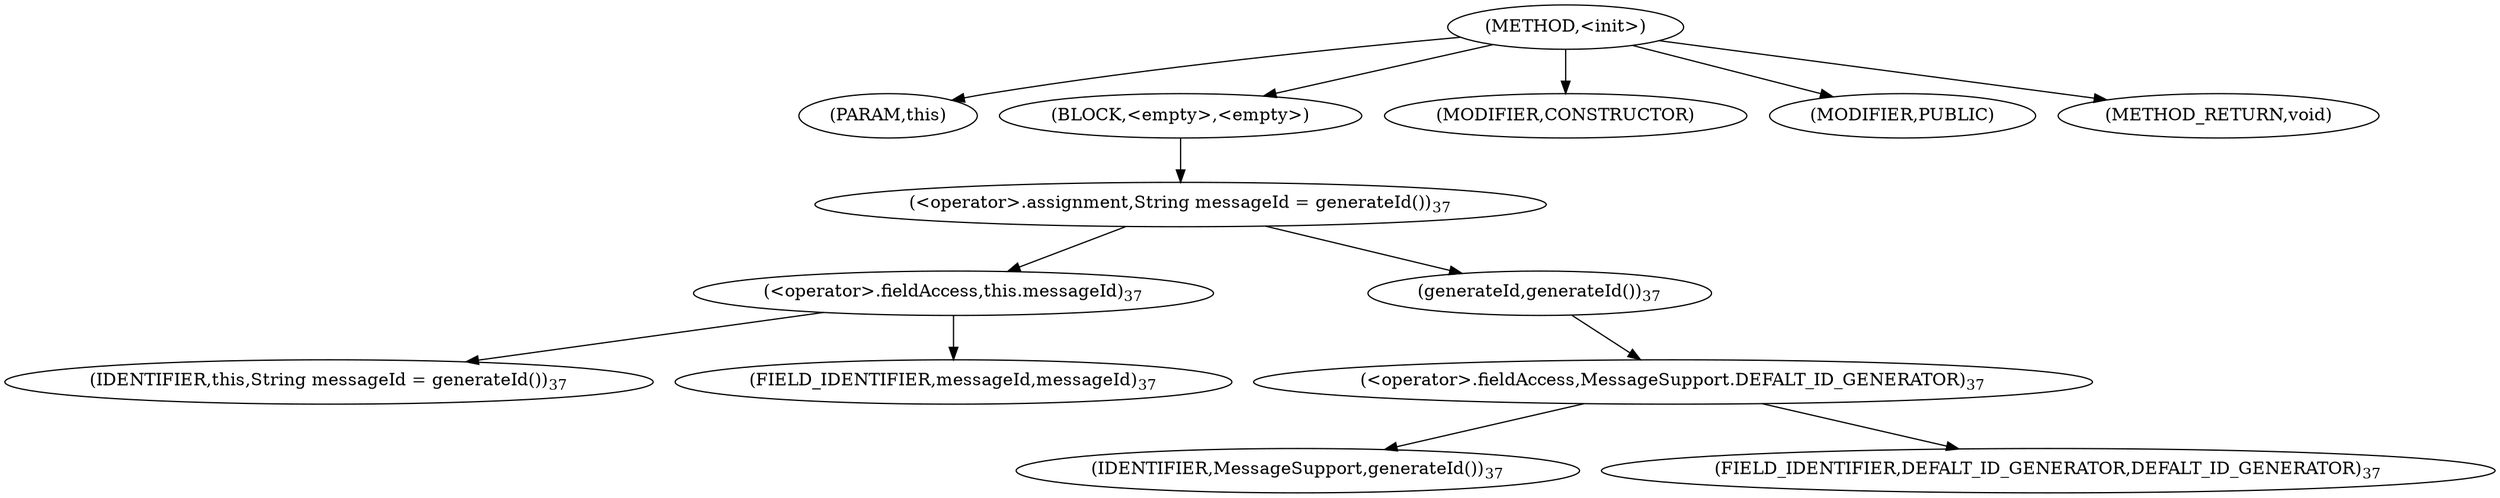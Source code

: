 digraph "&lt;init&gt;" {  
"242" [label = <(METHOD,&lt;init&gt;)> ]
"243" [label = <(PARAM,this)> ]
"244" [label = <(BLOCK,&lt;empty&gt;,&lt;empty&gt;)> ]
"245" [label = <(&lt;operator&gt;.assignment,String messageId = generateId())<SUB>37</SUB>> ]
"246" [label = <(&lt;operator&gt;.fieldAccess,this.messageId)<SUB>37</SUB>> ]
"247" [label = <(IDENTIFIER,this,String messageId = generateId())<SUB>37</SUB>> ]
"248" [label = <(FIELD_IDENTIFIER,messageId,messageId)<SUB>37</SUB>> ]
"249" [label = <(generateId,generateId())<SUB>37</SUB>> ]
"250" [label = <(&lt;operator&gt;.fieldAccess,MessageSupport.DEFALT_ID_GENERATOR)<SUB>37</SUB>> ]
"251" [label = <(IDENTIFIER,MessageSupport,generateId())<SUB>37</SUB>> ]
"252" [label = <(FIELD_IDENTIFIER,DEFALT_ID_GENERATOR,DEFALT_ID_GENERATOR)<SUB>37</SUB>> ]
"253" [label = <(MODIFIER,CONSTRUCTOR)> ]
"254" [label = <(MODIFIER,PUBLIC)> ]
"255" [label = <(METHOD_RETURN,void)> ]
  "242" -> "243" 
  "242" -> "244" 
  "242" -> "253" 
  "242" -> "254" 
  "242" -> "255" 
  "244" -> "245" 
  "245" -> "246" 
  "245" -> "249" 
  "246" -> "247" 
  "246" -> "248" 
  "249" -> "250" 
  "250" -> "251" 
  "250" -> "252" 
}
